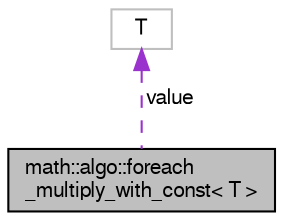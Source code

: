 digraph "math::algo::foreach_multiply_with_const&lt; T &gt;"
{
  edge [fontname="FreeSans",fontsize="10",labelfontname="FreeSans",labelfontsize="10"];
  node [fontname="FreeSans",fontsize="10",shape=record];
  Node0 [label="math::algo::foreach\l_multiply_with_const\< T \>",height=0.2,width=0.4,color="black", fillcolor="grey75", style="filled", fontcolor="black"];
  Node1 -> Node0 [dir="back",color="darkorchid3",fontsize="10",style="dashed",label=" value" ,fontname="FreeSans"];
  Node1 [label="T",height=0.2,width=0.4,color="grey75", fillcolor="white", style="filled"];
}
